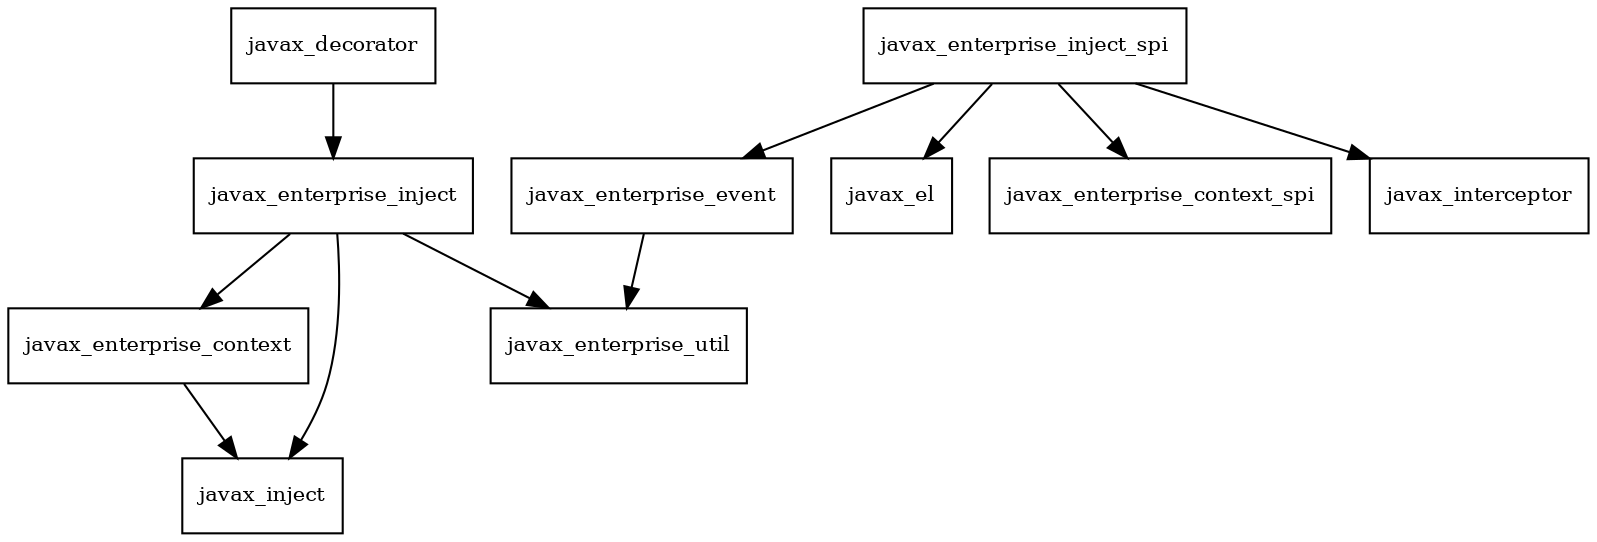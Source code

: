 digraph cdi_api_1_0_SP4_redhat_4_package_dependencies {
  node [shape = box, fontsize=10.0];
  javax_decorator -> javax_enterprise_inject;
  javax_enterprise_context -> javax_inject;
  javax_enterprise_event -> javax_enterprise_util;
  javax_enterprise_inject -> javax_enterprise_context;
  javax_enterprise_inject -> javax_enterprise_util;
  javax_enterprise_inject -> javax_inject;
  javax_enterprise_inject_spi -> javax_el;
  javax_enterprise_inject_spi -> javax_enterprise_context_spi;
  javax_enterprise_inject_spi -> javax_enterprise_event;
  javax_enterprise_inject_spi -> javax_interceptor;
}
